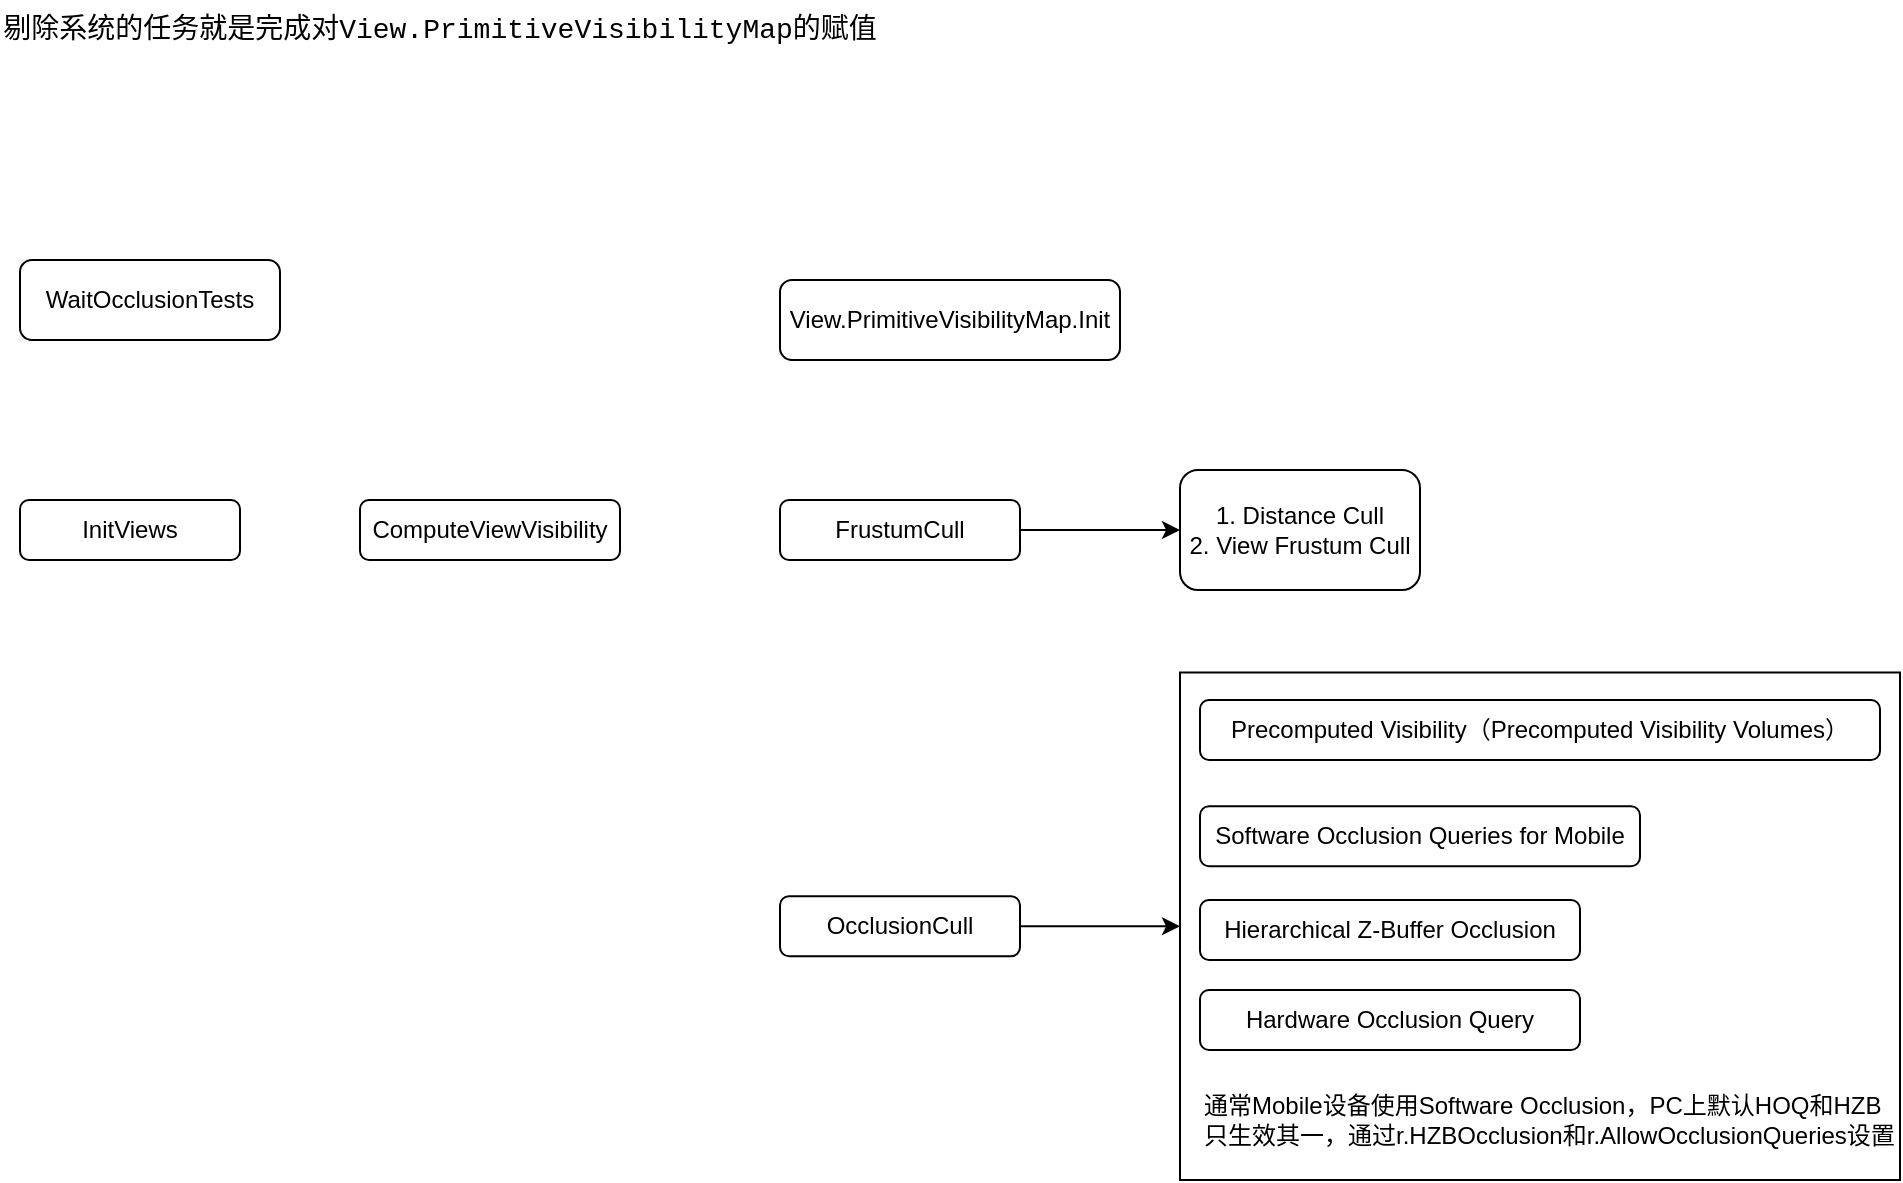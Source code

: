 <mxfile version="22.1.16" type="github">
  <diagram name="第 1 页" id="DxylzfDZrgo188qfIz2o">
    <mxGraphModel dx="1823" dy="891" grid="1" gridSize="10" guides="1" tooltips="1" connect="1" arrows="1" fold="1" page="1" pageScale="1" pageWidth="1654" pageHeight="1169" math="0" shadow="0">
      <root>
        <mxCell id="0" />
        <mxCell id="1" parent="0" />
        <mxCell id="KZs2u-2fTuZ561ybV9q9-4" value="WaitOcclusionTests" style="rounded=1;whiteSpace=wrap;html=1;" vertex="1" parent="1">
          <mxGeometry x="60" y="220" width="130" height="40" as="geometry" />
        </mxCell>
        <mxCell id="KZs2u-2fTuZ561ybV9q9-8" value="InitViews" style="rounded=1;whiteSpace=wrap;html=1;" vertex="1" parent="1">
          <mxGeometry x="60" y="340" width="110" height="30" as="geometry" />
        </mxCell>
        <mxCell id="KZs2u-2fTuZ561ybV9q9-9" value="ComputeViewVisibility" style="rounded=1;whiteSpace=wrap;html=1;" vertex="1" parent="1">
          <mxGeometry x="230" y="340" width="130" height="30" as="geometry" />
        </mxCell>
        <mxCell id="KZs2u-2fTuZ561ybV9q9-12" value="View.PrimitiveVisibilityMap.Init" style="rounded=1;whiteSpace=wrap;html=1;" vertex="1" parent="1">
          <mxGeometry x="440" y="230" width="170" height="40" as="geometry" />
        </mxCell>
        <mxCell id="KZs2u-2fTuZ561ybV9q9-17" value="" style="edgeStyle=orthogonalEdgeStyle;rounded=0;orthogonalLoop=1;jettySize=auto;html=1;" edge="1" parent="1" source="KZs2u-2fTuZ561ybV9q9-13" target="KZs2u-2fTuZ561ybV9q9-16">
          <mxGeometry relative="1" as="geometry" />
        </mxCell>
        <mxCell id="KZs2u-2fTuZ561ybV9q9-13" value="FrustumCull" style="rounded=1;whiteSpace=wrap;html=1;" vertex="1" parent="1">
          <mxGeometry x="440" y="340" width="120" height="30" as="geometry" />
        </mxCell>
        <mxCell id="KZs2u-2fTuZ561ybV9q9-14" value="&lt;font face=&quot;Courier New&quot; style=&quot;font-size: 14px;&quot;&gt;剔除系统的任务就是完成对View.PrimitiveVisibilityMap的赋值&lt;/font&gt;" style="text;html=1;strokeColor=none;fillColor=none;align=center;verticalAlign=middle;whiteSpace=wrap;rounded=0;" vertex="1" parent="1">
          <mxGeometry x="50" y="90" width="440" height="30" as="geometry" />
        </mxCell>
        <mxCell id="KZs2u-2fTuZ561ybV9q9-19" value="" style="edgeStyle=orthogonalEdgeStyle;rounded=0;orthogonalLoop=1;jettySize=auto;html=1;entryX=0;entryY=0.5;entryDx=0;entryDy=0;" edge="1" parent="1" source="KZs2u-2fTuZ561ybV9q9-15" target="KZs2u-2fTuZ561ybV9q9-20">
          <mxGeometry relative="1" as="geometry">
            <mxPoint x="710" y="487.5" as="targetPoint" />
          </mxGeometry>
        </mxCell>
        <mxCell id="KZs2u-2fTuZ561ybV9q9-15" value="OcclusionCull" style="rounded=1;whiteSpace=wrap;html=1;" vertex="1" parent="1">
          <mxGeometry x="440" y="538.13" width="120" height="30" as="geometry" />
        </mxCell>
        <mxCell id="KZs2u-2fTuZ561ybV9q9-16" value="1. Distance Cull&lt;br&gt;2. View Frustum Cull" style="whiteSpace=wrap;html=1;rounded=1;" vertex="1" parent="1">
          <mxGeometry x="640" y="325" width="120" height="60" as="geometry" />
        </mxCell>
        <mxCell id="KZs2u-2fTuZ561ybV9q9-20" value="" style="rounded=0;whiteSpace=wrap;html=1;fillColor=none;" vertex="1" parent="1">
          <mxGeometry x="640" y="426.25" width="360" height="253.75" as="geometry" />
        </mxCell>
        <mxCell id="KZs2u-2fTuZ561ybV9q9-21" value="Precomputed Visibility（Precomputed Visibility Volumes）" style="rounded=1;whiteSpace=wrap;html=1;" vertex="1" parent="1">
          <mxGeometry x="650" y="440" width="340" height="30" as="geometry" />
        </mxCell>
        <mxCell id="KZs2u-2fTuZ561ybV9q9-24" value="Software Occlusion&amp;nbsp;Queries for Mobile" style="rounded=1;whiteSpace=wrap;html=1;align=center;" vertex="1" parent="1">
          <mxGeometry x="650" y="493.12" width="220" height="30" as="geometry" />
        </mxCell>
        <mxCell id="KZs2u-2fTuZ561ybV9q9-25" value="Hierarchical Z-Buffer Occlusion" style="rounded=1;whiteSpace=wrap;html=1;align=center;" vertex="1" parent="1">
          <mxGeometry x="650" y="540" width="190" height="30" as="geometry" />
        </mxCell>
        <mxCell id="KZs2u-2fTuZ561ybV9q9-26" value="Hardware Occlusion Query" style="rounded=1;whiteSpace=wrap;html=1;align=center;" vertex="1" parent="1">
          <mxGeometry x="650" y="585" width="190" height="30" as="geometry" />
        </mxCell>
        <mxCell id="KZs2u-2fTuZ561ybV9q9-27" value="通常Mobile设备使用Software Occlusion，PC上默认HOQ和HZB只生效其一，通过r.HZBOcclusion和r.AllowOcclusionQueries设置" style="text;html=1;strokeColor=none;fillColor=none;align=left;verticalAlign=middle;whiteSpace=wrap;rounded=0;" vertex="1" parent="1">
          <mxGeometry x="650" y="620" width="350" height="60" as="geometry" />
        </mxCell>
      </root>
    </mxGraphModel>
  </diagram>
</mxfile>
